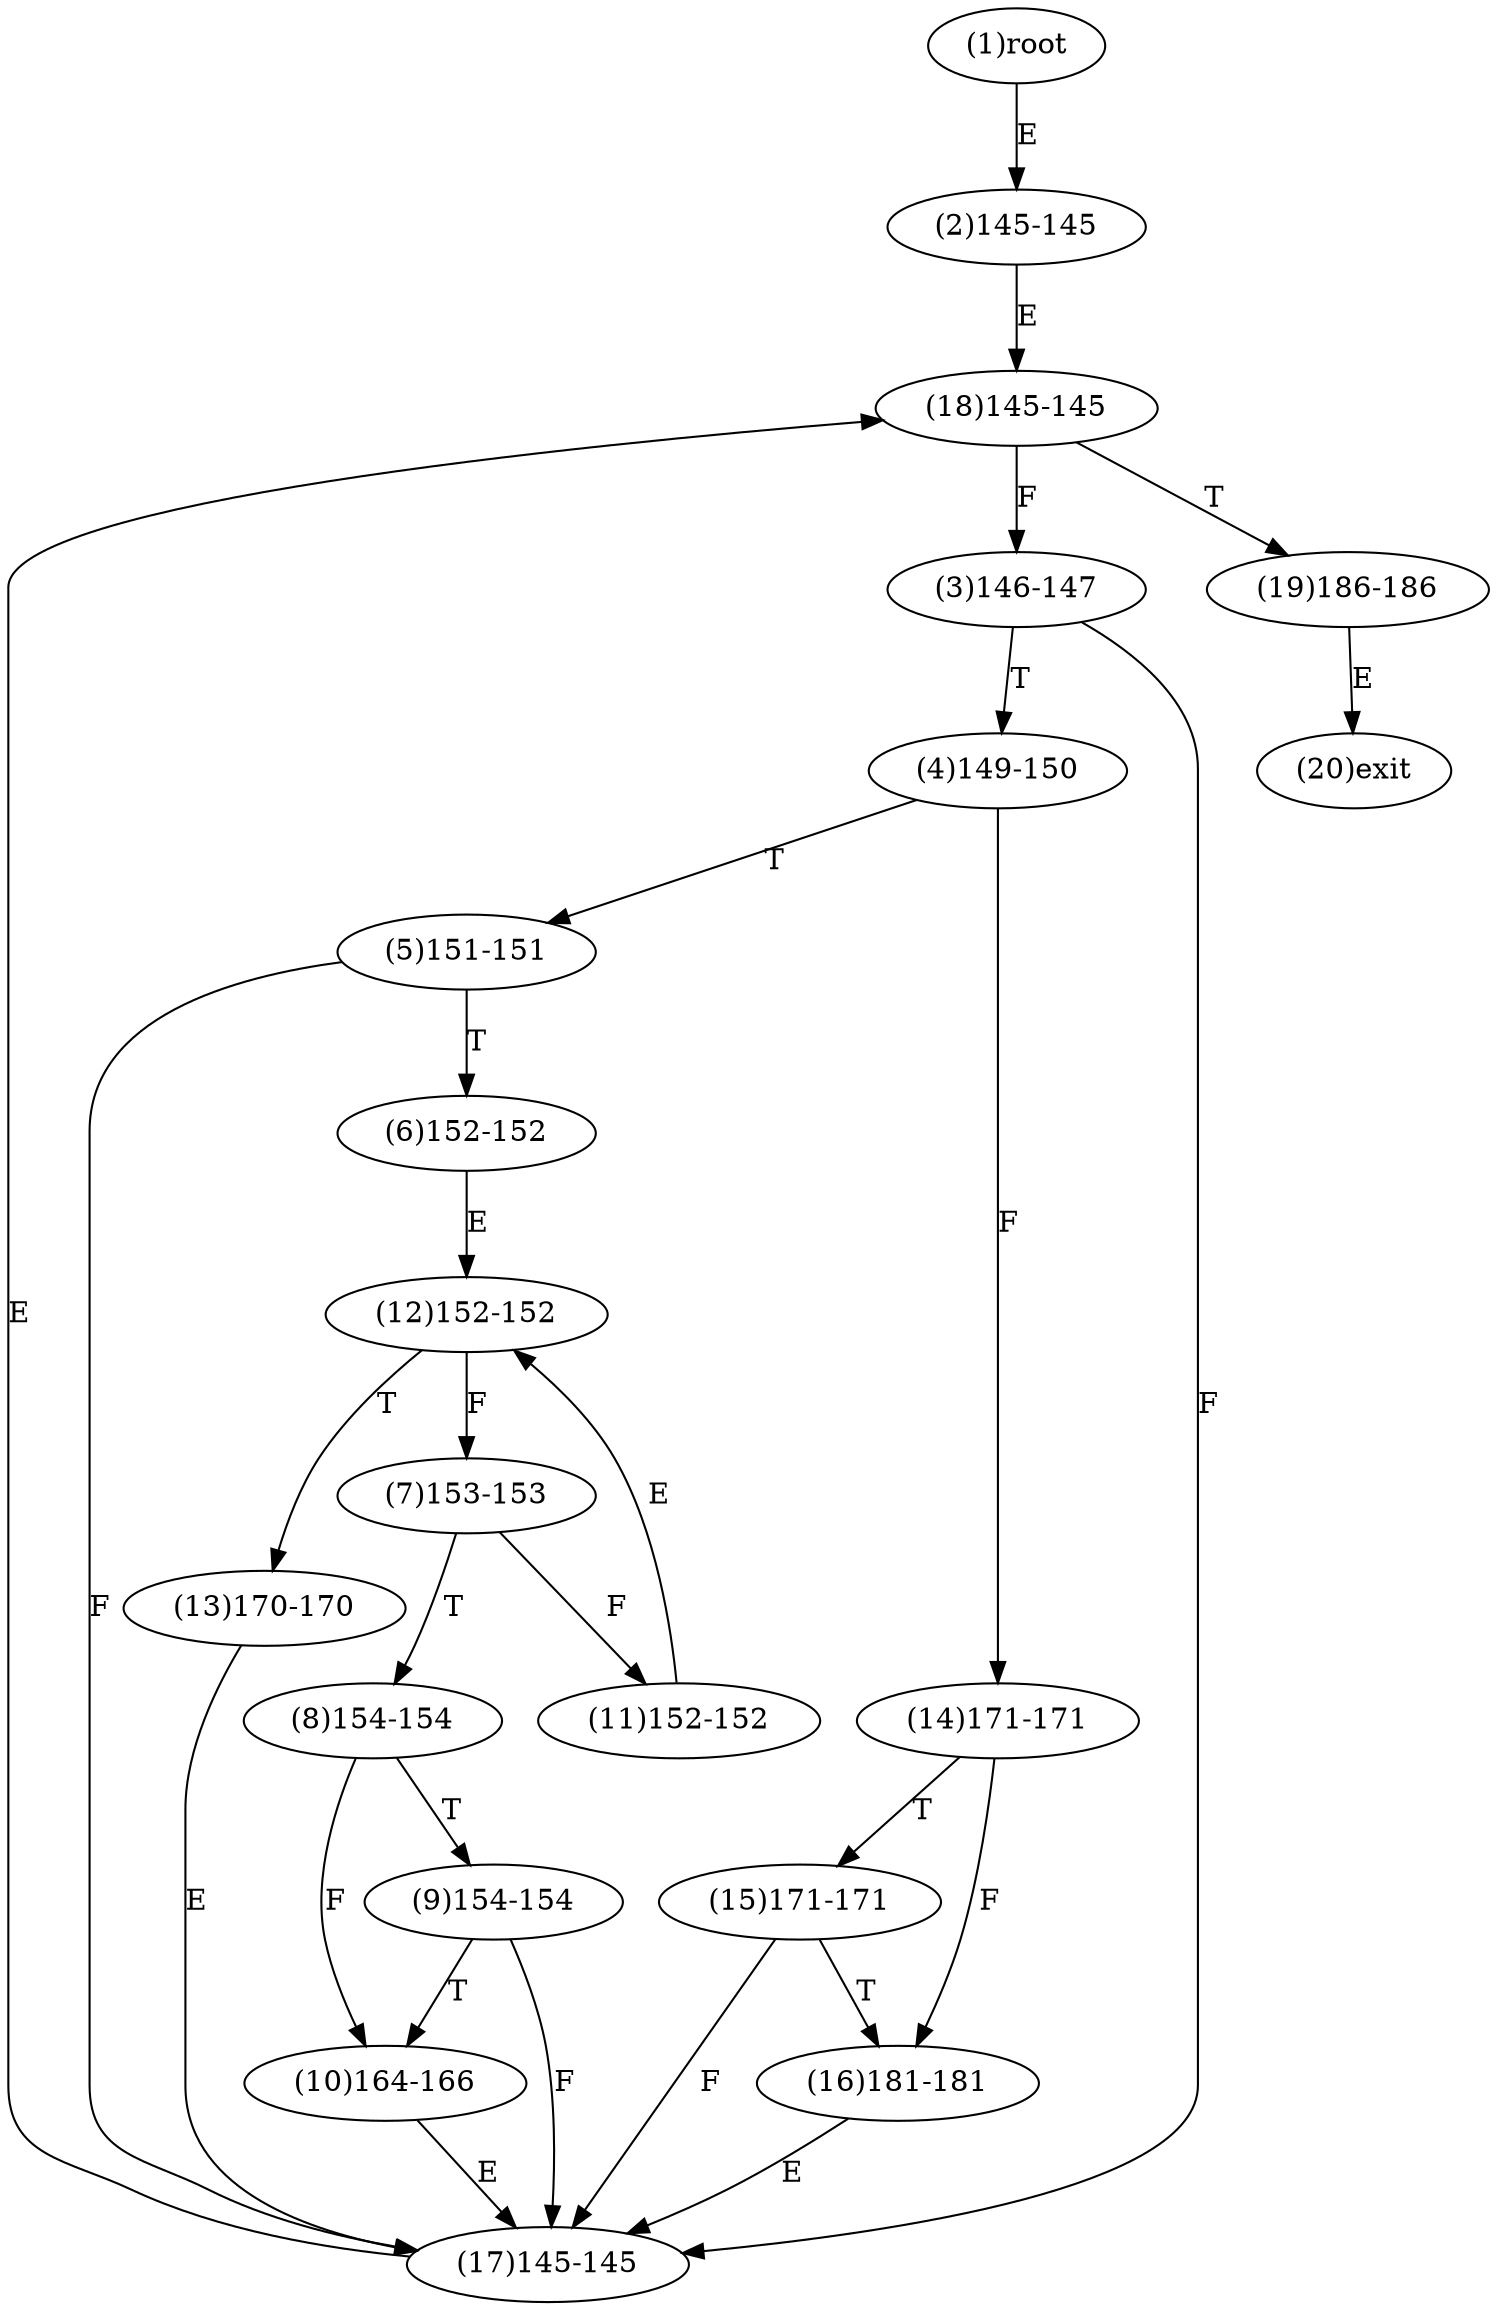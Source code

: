 digraph "" { 
1[ label="(1)root"];
2[ label="(2)145-145"];
3[ label="(3)146-147"];
4[ label="(4)149-150"];
5[ label="(5)151-151"];
6[ label="(6)152-152"];
7[ label="(7)153-153"];
8[ label="(8)154-154"];
9[ label="(9)154-154"];
10[ label="(10)164-166"];
11[ label="(11)152-152"];
12[ label="(12)152-152"];
13[ label="(13)170-170"];
14[ label="(14)171-171"];
15[ label="(15)171-171"];
17[ label="(17)145-145"];
16[ label="(16)181-181"];
19[ label="(19)186-186"];
18[ label="(18)145-145"];
20[ label="(20)exit"];
1->2[ label="E"];
2->18[ label="E"];
3->17[ label="F"];
3->4[ label="T"];
4->14[ label="F"];
4->5[ label="T"];
5->17[ label="F"];
5->6[ label="T"];
6->12[ label="E"];
7->11[ label="F"];
7->8[ label="T"];
8->10[ label="F"];
8->9[ label="T"];
9->17[ label="F"];
9->10[ label="T"];
10->17[ label="E"];
11->12[ label="E"];
12->7[ label="F"];
12->13[ label="T"];
13->17[ label="E"];
14->16[ label="F"];
14->15[ label="T"];
15->17[ label="F"];
15->16[ label="T"];
16->17[ label="E"];
17->18[ label="E"];
18->3[ label="F"];
18->19[ label="T"];
19->20[ label="E"];
}